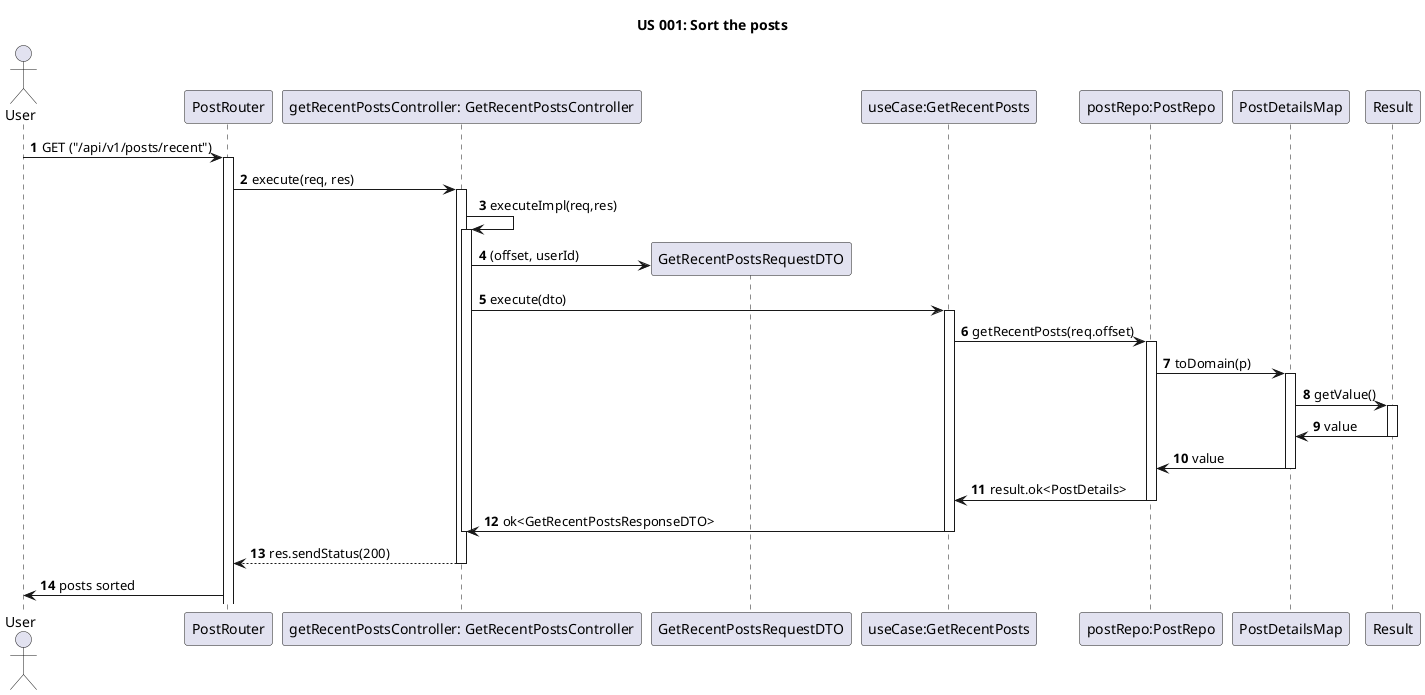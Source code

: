 @startuml us001-SSD

title US 001: Sort the posts

autonumber

actor User
participant PostRouter
participant "getRecentPostsController: GetRecentPostsController" as GetRecentPostsController
participant GetRecentPostsRequestDTO
participant "useCase:GetRecentPosts" as GetRecentPosts
participant "postRepo:PostRepo" as PostRepo
participant PostDetailsMap
participant Result

User-> PostRouter: GET ("/api/v1/posts/recent")
activate PostRouter

PostRouter -> GetRecentPostsController: execute(req, res)

activate GetRecentPostsController
GetRecentPostsController -> GetRecentPostsController: executeImpl(req,res)
activate GetRecentPostsController
GetRecentPostsController -> GetRecentPostsRequestDTO ** : (offset, userId)
GetRecentPostsController -> GetRecentPosts : execute(dto)

activate GetRecentPosts
GetRecentPosts -> PostRepo : getRecentPosts(req.offset)

activate PostRepo
PostRepo -> PostDetailsMap : toDomain(p) 

activate PostDetailsMap




PostDetailsMap -> Result : getValue()

activate Result
Result -> PostDetailsMap : value
deactivate Result

PostDetailsMap -> PostRepo : value
deactivate PostDetailsMap

PostRepo -> GetRecentPosts : result.ok<PostDetails>
deactivate PostRepo

GetRecentPosts -> GetRecentPostsController :ok<GetRecentPostsResponseDTO>
deactivate GetRecentPosts
deactivate GetRecentPostsController
GetRecentPostsController --> PostRouter: res.sendStatus(200)
deactivate GetRecentPostsController

PostRouter -> User : posts sorted


@enduml